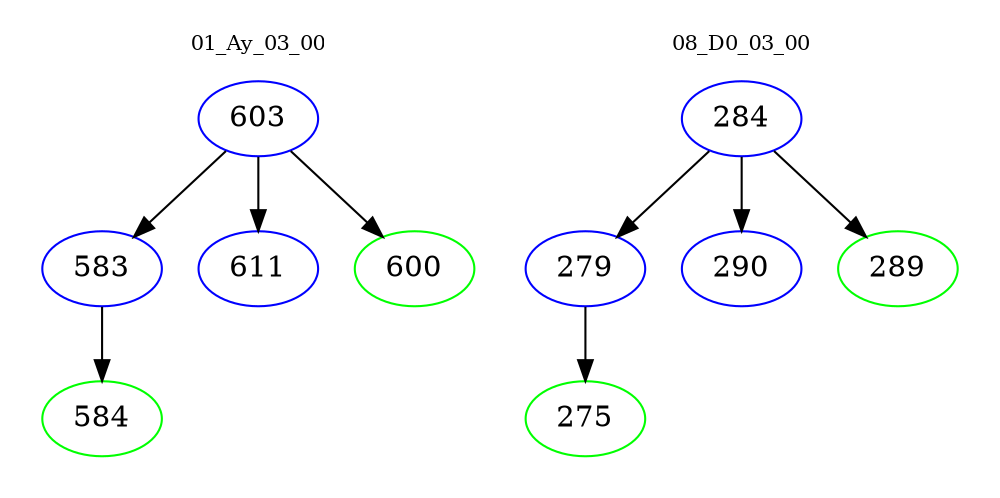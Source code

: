 digraph{
subgraph cluster_0 {
color = white
label = "01_Ay_03_00";
fontsize=10;
T0_603 [label="603", color="blue"]
T0_603 -> T0_583 [color="black"]
T0_583 [label="583", color="blue"]
T0_583 -> T0_584 [color="black"]
T0_584 [label="584", color="green"]
T0_603 -> T0_611 [color="black"]
T0_611 [label="611", color="blue"]
T0_603 -> T0_600 [color="black"]
T0_600 [label="600", color="green"]
}
subgraph cluster_1 {
color = white
label = "08_D0_03_00";
fontsize=10;
T1_284 [label="284", color="blue"]
T1_284 -> T1_279 [color="black"]
T1_279 [label="279", color="blue"]
T1_279 -> T1_275 [color="black"]
T1_275 [label="275", color="green"]
T1_284 -> T1_290 [color="black"]
T1_290 [label="290", color="blue"]
T1_284 -> T1_289 [color="black"]
T1_289 [label="289", color="green"]
}
}
